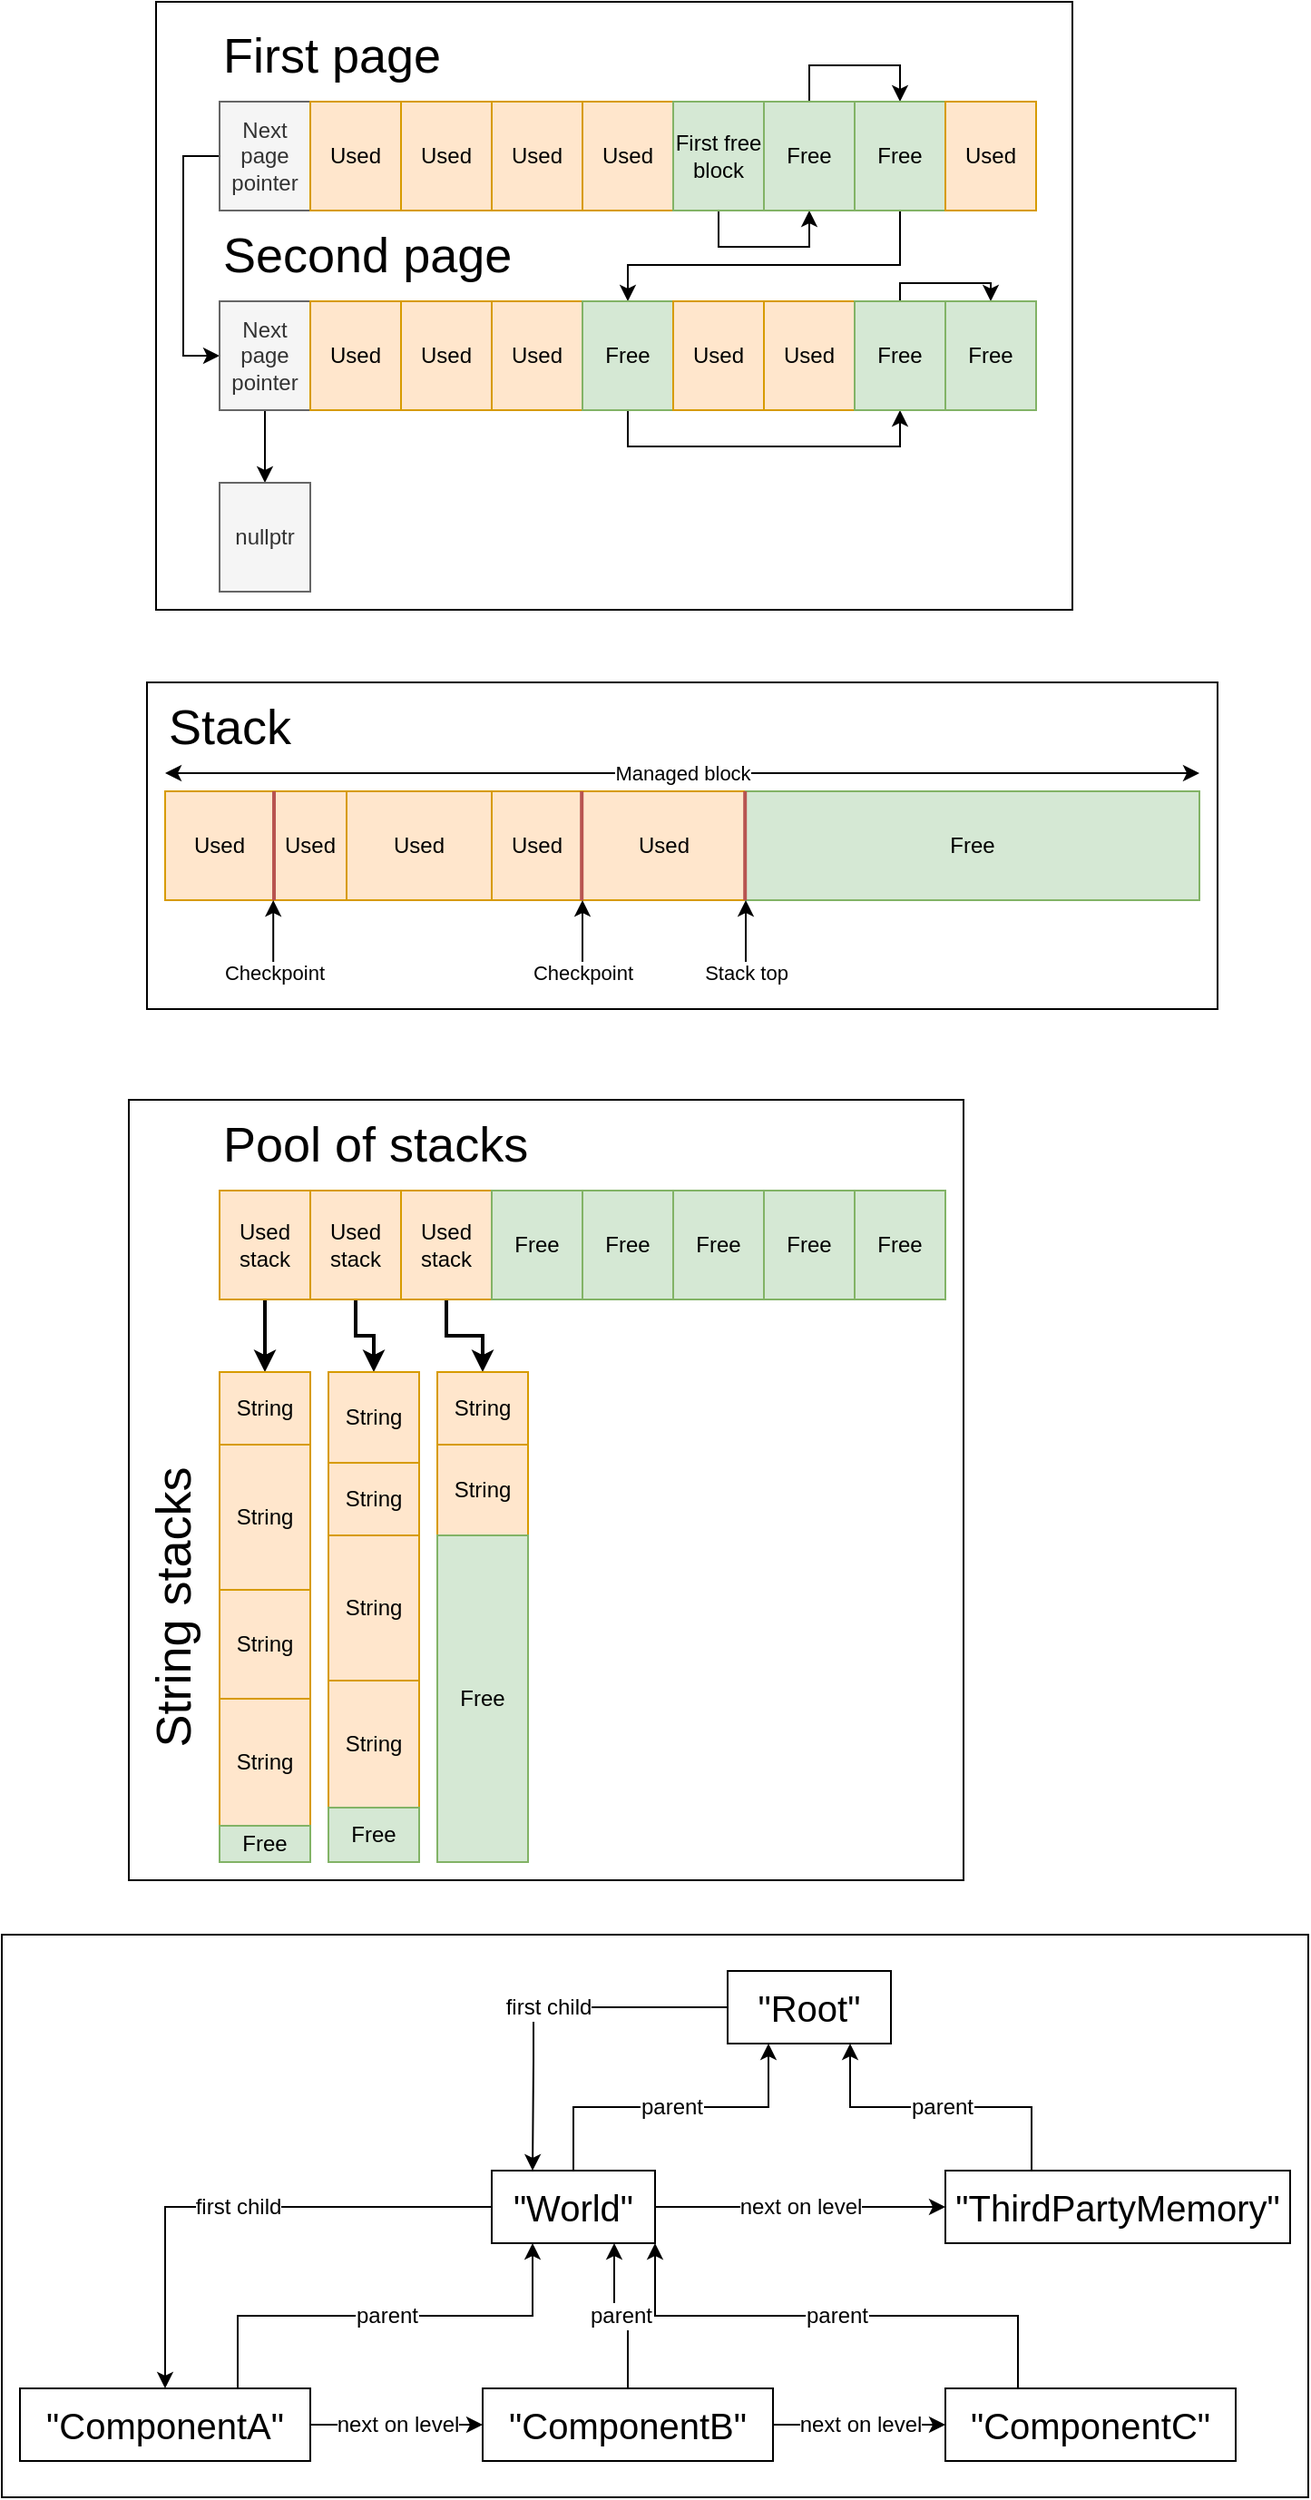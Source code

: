 <mxfile version="20.2.3" type="device"><diagram id="PVy4rsD_lUesZhvOiHM4" name="Page-1"><mxGraphModel dx="925" dy="575" grid="1" gridSize="10" guides="1" tooltips="1" connect="1" arrows="1" fold="1" page="1" pageScale="1" pageWidth="850" pageHeight="1100" background="none" math="0" shadow="0"><root><mxCell id="0"/><mxCell id="1" parent="0"/><mxCell id="vvLDckX-NvhOOsYb6cS5-18" value="" style="rounded=0;whiteSpace=wrap;html=1;shadow=0;glass=0;labelBackgroundColor=none;labelBorderColor=none;sketch=0;fontSize=24;" vertex="1" parent="1"><mxGeometry y="1130" width="720" height="310" as="geometry"/></mxCell><mxCell id="mCKkrwXYlGrlxCJuqSRa-47" value="" style="rounded=0;whiteSpace=wrap;html=1;shadow=0;glass=0;labelBackgroundColor=none;labelBorderColor=none;sketch=0;fontSize=24;" parent="1" vertex="1"><mxGeometry x="70" y="670" width="460" height="430" as="geometry"/></mxCell><mxCell id="mCKkrwXYlGrlxCJuqSRa-13" value="" style="rounded=0;whiteSpace=wrap;html=1;shadow=0;glass=0;labelBackgroundColor=none;labelBorderColor=none;sketch=0;fontSize=24;" parent="1" vertex="1"><mxGeometry x="80" y="440" width="590" height="180" as="geometry"/></mxCell><mxCell id="5ifQMPL3Nm1q_JyYYowf-66" value="" style="rounded=0;whiteSpace=wrap;html=1;shadow=0;glass=0;labelBackgroundColor=none;labelBorderColor=none;sketch=0;fontSize=24;" parent="1" vertex="1"><mxGeometry x="85" y="65" width="505" height="335" as="geometry"/></mxCell><mxCell id="5ifQMPL3Nm1q_JyYYowf-22" style="edgeStyle=orthogonalEdgeStyle;rounded=0;orthogonalLoop=1;jettySize=auto;html=1;exitX=0;exitY=0.5;exitDx=0;exitDy=0;entryX=0;entryY=0.5;entryDx=0;entryDy=0;fontSize=27;" parent="1" source="5ifQMPL3Nm1q_JyYYowf-1" target="5ifQMPL3Nm1q_JyYYowf-12" edge="1"><mxGeometry relative="1" as="geometry"/></mxCell><mxCell id="5ifQMPL3Nm1q_JyYYowf-1" value="Next page pointer" style="rounded=0;whiteSpace=wrap;html=1;glass=0;sketch=0;shadow=0;fillColor=#f5f5f5;fontColor=#333333;strokeColor=#666666;" parent="1" vertex="1"><mxGeometry x="120" y="120" width="50" height="60" as="geometry"/></mxCell><mxCell id="5ifQMPL3Nm1q_JyYYowf-2" value="First page" style="text;align=left;verticalAlign=middle;whiteSpace=wrap;rounded=0;glass=0;fontSize=27;labelBorderColor=none;labelBackgroundColor=none;absoluteArcSize=0;strokeColor=none;fontColor=default;html=1;" parent="1" vertex="1"><mxGeometry x="120" y="80" width="190" height="30" as="geometry"/></mxCell><mxCell id="5ifQMPL3Nm1q_JyYYowf-3" value="Used" style="rounded=0;whiteSpace=wrap;html=1;glass=0;sketch=0;fillColor=#ffe6cc;strokeColor=#d79b00;" parent="1" vertex="1"><mxGeometry x="170" y="120" width="50" height="60" as="geometry"/></mxCell><mxCell id="5ifQMPL3Nm1q_JyYYowf-4" value="Used" style="rounded=0;whiteSpace=wrap;html=1;glass=0;sketch=0;fillColor=#ffe6cc;strokeColor=#d79b00;" parent="1" vertex="1"><mxGeometry x="220" y="120" width="50" height="60" as="geometry"/></mxCell><mxCell id="5ifQMPL3Nm1q_JyYYowf-5" value="Used" style="rounded=0;whiteSpace=wrap;html=1;glass=0;sketch=0;fillColor=#ffe6cc;strokeColor=#d79b00;" parent="1" vertex="1"><mxGeometry x="270" y="120" width="50" height="60" as="geometry"/></mxCell><mxCell id="5ifQMPL3Nm1q_JyYYowf-6" value="Used" style="rounded=0;whiteSpace=wrap;html=1;glass=0;sketch=0;fillColor=#ffe6cc;strokeColor=#d79b00;" parent="1" vertex="1"><mxGeometry x="320" y="120" width="50" height="60" as="geometry"/></mxCell><mxCell id="5ifQMPL3Nm1q_JyYYowf-32" style="edgeStyle=orthogonalEdgeStyle;rounded=0;orthogonalLoop=1;jettySize=auto;html=1;exitX=0.5;exitY=1;exitDx=0;exitDy=0;entryX=0.5;entryY=1;entryDx=0;entryDy=0;fontSize=27;" parent="1" source="5ifQMPL3Nm1q_JyYYowf-7" target="5ifQMPL3Nm1q_JyYYowf-9" edge="1"><mxGeometry relative="1" as="geometry"/></mxCell><mxCell id="5ifQMPL3Nm1q_JyYYowf-7" value="First free block" style="rounded=0;whiteSpace=wrap;html=1;glass=0;sketch=0;fillColor=#d5e8d4;strokeColor=#82b366;" parent="1" vertex="1"><mxGeometry x="370" y="120" width="50" height="60" as="geometry"/></mxCell><mxCell id="5ifQMPL3Nm1q_JyYYowf-33" style="edgeStyle=orthogonalEdgeStyle;rounded=0;orthogonalLoop=1;jettySize=auto;html=1;exitX=0.5;exitY=0;exitDx=0;exitDy=0;entryX=0.5;entryY=0;entryDx=0;entryDy=0;fontSize=27;fillColor=#e1d5e7;strokeColor=#000000;" parent="1" source="5ifQMPL3Nm1q_JyYYowf-9" target="5ifQMPL3Nm1q_JyYYowf-10" edge="1"><mxGeometry relative="1" as="geometry"/></mxCell><mxCell id="5ifQMPL3Nm1q_JyYYowf-9" value="Free" style="rounded=0;whiteSpace=wrap;html=1;glass=0;sketch=0;fillColor=#d5e8d4;strokeColor=#82b366;" parent="1" vertex="1"><mxGeometry x="420" y="120" width="50" height="60" as="geometry"/></mxCell><mxCell id="5ifQMPL3Nm1q_JyYYowf-34" style="edgeStyle=orthogonalEdgeStyle;rounded=0;orthogonalLoop=1;jettySize=auto;html=1;exitX=0.5;exitY=1;exitDx=0;exitDy=0;entryX=0.5;entryY=0;entryDx=0;entryDy=0;fontSize=27;strokeColor=#000000;" parent="1" source="5ifQMPL3Nm1q_JyYYowf-10" target="5ifQMPL3Nm1q_JyYYowf-23" edge="1"><mxGeometry relative="1" as="geometry"><Array as="points"><mxPoint x="495" y="210"/><mxPoint x="345" y="210"/></Array></mxGeometry></mxCell><mxCell id="5ifQMPL3Nm1q_JyYYowf-10" value="Free" style="rounded=0;whiteSpace=wrap;html=1;glass=0;sketch=0;fillColor=#d5e8d4;strokeColor=#82b366;" parent="1" vertex="1"><mxGeometry x="470" y="120" width="50" height="60" as="geometry"/></mxCell><mxCell id="5ifQMPL3Nm1q_JyYYowf-11" value="Used" style="rounded=0;whiteSpace=wrap;html=1;glass=0;sketch=0;fillColor=#ffe6cc;strokeColor=#d79b00;" parent="1" vertex="1"><mxGeometry x="520" y="120" width="50" height="60" as="geometry"/></mxCell><mxCell id="5ifQMPL3Nm1q_JyYYowf-29" style="edgeStyle=orthogonalEdgeStyle;rounded=0;orthogonalLoop=1;jettySize=auto;html=1;exitX=0.5;exitY=1;exitDx=0;exitDy=0;entryX=0.5;entryY=0;entryDx=0;entryDy=0;fontSize=27;" parent="1" source="5ifQMPL3Nm1q_JyYYowf-12" target="5ifQMPL3Nm1q_JyYYowf-28" edge="1"><mxGeometry relative="1" as="geometry"/></mxCell><mxCell id="5ifQMPL3Nm1q_JyYYowf-12" value="Next page pointer" style="rounded=0;whiteSpace=wrap;html=1;glass=0;sketch=0;shadow=0;fillColor=#f5f5f5;fontColor=#333333;strokeColor=#666666;" parent="1" vertex="1"><mxGeometry x="120" y="230" width="50" height="60" as="geometry"/></mxCell><mxCell id="5ifQMPL3Nm1q_JyYYowf-13" value="Second page" style="text;html=1;align=left;verticalAlign=middle;whiteSpace=wrap;rounded=0;glass=0;fontSize=27;" parent="1" vertex="1"><mxGeometry x="120" y="190" width="190" height="30" as="geometry"/></mxCell><mxCell id="5ifQMPL3Nm1q_JyYYowf-14" value="Used" style="rounded=0;whiteSpace=wrap;html=1;glass=0;sketch=0;fillColor=#ffe6cc;strokeColor=#d79b00;" parent="1" vertex="1"><mxGeometry x="170" y="230" width="50" height="60" as="geometry"/></mxCell><mxCell id="5ifQMPL3Nm1q_JyYYowf-15" value="Used" style="rounded=0;whiteSpace=wrap;html=1;glass=0;sketch=0;fillColor=#ffe6cc;strokeColor=#d79b00;" parent="1" vertex="1"><mxGeometry x="220" y="230" width="50" height="60" as="geometry"/></mxCell><mxCell id="5ifQMPL3Nm1q_JyYYowf-16" value="Used" style="rounded=0;whiteSpace=wrap;html=1;glass=0;sketch=0;fillColor=#ffe6cc;strokeColor=#d79b00;" parent="1" vertex="1"><mxGeometry x="270" y="230" width="50" height="60" as="geometry"/></mxCell><mxCell id="5ifQMPL3Nm1q_JyYYowf-35" style="edgeStyle=orthogonalEdgeStyle;rounded=0;orthogonalLoop=1;jettySize=auto;html=1;exitX=0.5;exitY=1;exitDx=0;exitDy=0;entryX=0.5;entryY=1;entryDx=0;entryDy=0;fontSize=27;" parent="1" source="5ifQMPL3Nm1q_JyYYowf-23" target="5ifQMPL3Nm1q_JyYYowf-26" edge="1"><mxGeometry relative="1" as="geometry"/></mxCell><mxCell id="5ifQMPL3Nm1q_JyYYowf-23" value="Free" style="rounded=0;whiteSpace=wrap;html=1;glass=0;sketch=0;fillColor=#d5e8d4;strokeColor=#82b366;" parent="1" vertex="1"><mxGeometry x="320" y="230" width="50" height="60" as="geometry"/></mxCell><mxCell id="5ifQMPL3Nm1q_JyYYowf-24" value="Used" style="rounded=0;whiteSpace=wrap;html=1;glass=0;sketch=0;fillColor=#ffe6cc;strokeColor=#d79b00;" parent="1" vertex="1"><mxGeometry x="370" y="230" width="50" height="60" as="geometry"/></mxCell><mxCell id="5ifQMPL3Nm1q_JyYYowf-25" value="Used" style="rounded=0;whiteSpace=wrap;html=1;glass=0;sketch=0;fillColor=#ffe6cc;strokeColor=#d79b00;" parent="1" vertex="1"><mxGeometry x="420" y="230" width="50" height="60" as="geometry"/></mxCell><mxCell id="5ifQMPL3Nm1q_JyYYowf-36" style="edgeStyle=orthogonalEdgeStyle;rounded=0;orthogonalLoop=1;jettySize=auto;html=1;exitX=0.5;exitY=0;exitDx=0;exitDy=0;entryX=0.5;entryY=0;entryDx=0;entryDy=0;fontSize=27;" parent="1" source="5ifQMPL3Nm1q_JyYYowf-26" target="5ifQMPL3Nm1q_JyYYowf-27" edge="1"><mxGeometry relative="1" as="geometry"><Array as="points"><mxPoint x="495" y="220"/><mxPoint x="545" y="220"/></Array></mxGeometry></mxCell><mxCell id="5ifQMPL3Nm1q_JyYYowf-26" value="Free" style="rounded=0;whiteSpace=wrap;html=1;glass=0;sketch=0;fillColor=#d5e8d4;strokeColor=#82b366;" parent="1" vertex="1"><mxGeometry x="470" y="230" width="50" height="60" as="geometry"/></mxCell><mxCell id="5ifQMPL3Nm1q_JyYYowf-27" value="Free" style="rounded=0;whiteSpace=wrap;html=1;glass=0;sketch=0;fillColor=#d5e8d4;strokeColor=#82b366;" parent="1" vertex="1"><mxGeometry x="520" y="230" width="50" height="60" as="geometry"/></mxCell><mxCell id="5ifQMPL3Nm1q_JyYYowf-28" value="nullptr" style="rounded=0;whiteSpace=wrap;html=1;glass=0;sketch=0;shadow=0;fillColor=#f5f5f5;fontColor=#333333;strokeColor=#666666;" parent="1" vertex="1"><mxGeometry x="120" y="330" width="50" height="60" as="geometry"/></mxCell><mxCell id="mCKkrwXYlGrlxCJuqSRa-2" value="Used" style="rounded=0;whiteSpace=wrap;html=1;fillColor=#ffe6cc;strokeColor=#d79b00;" parent="1" vertex="1"><mxGeometry x="90" y="500" width="60" height="60" as="geometry"/></mxCell><mxCell id="mCKkrwXYlGrlxCJuqSRa-3" value="Stack" style="text;html=1;align=left;verticalAlign=middle;whiteSpace=wrap;rounded=0;glass=0;fontSize=27;" parent="1" vertex="1"><mxGeometry x="90" y="450" width="190" height="30" as="geometry"/></mxCell><mxCell id="mCKkrwXYlGrlxCJuqSRa-4" value="Used" style="rounded=0;whiteSpace=wrap;html=1;fillColor=#ffe6cc;strokeColor=#d79b00;" parent="1" vertex="1"><mxGeometry x="150" y="500" width="40" height="60" as="geometry"/></mxCell><mxCell id="mCKkrwXYlGrlxCJuqSRa-5" value="Used" style="rounded=0;whiteSpace=wrap;html=1;fillColor=#ffe6cc;strokeColor=#d79b00;" parent="1" vertex="1"><mxGeometry x="190" y="500" width="80" height="60" as="geometry"/></mxCell><mxCell id="mCKkrwXYlGrlxCJuqSRa-6" value="Used" style="rounded=0;whiteSpace=wrap;html=1;fillColor=#ffe6cc;strokeColor=#d79b00;" parent="1" vertex="1"><mxGeometry x="270" y="500" width="50" height="60" as="geometry"/></mxCell><mxCell id="mCKkrwXYlGrlxCJuqSRa-7" value="Used" style="rounded=0;whiteSpace=wrap;html=1;fillColor=#ffe6cc;strokeColor=#d79b00;" parent="1" vertex="1"><mxGeometry x="320" y="500" width="90" height="60" as="geometry"/></mxCell><mxCell id="mCKkrwXYlGrlxCJuqSRa-8" value="Free" style="rounded=0;whiteSpace=wrap;html=1;fillColor=#d5e8d4;strokeColor=#82b366;" parent="1" vertex="1"><mxGeometry x="410" y="500" width="250" height="60" as="geometry"/></mxCell><mxCell id="mCKkrwXYlGrlxCJuqSRa-9" value="Managed block" style="endArrow=classic;startArrow=classic;html=1;rounded=0;" parent="1" edge="1"><mxGeometry width="50" height="50" relative="1" as="geometry"><mxPoint x="90" y="490" as="sourcePoint"/><mxPoint x="660" y="490" as="targetPoint"/></mxGeometry></mxCell><mxCell id="mCKkrwXYlGrlxCJuqSRa-10" value="Stack top" style="endArrow=classic;html=1;rounded=0;entryX=1;entryY=1;entryDx=0;entryDy=0;" parent="1" target="mCKkrwXYlGrlxCJuqSRa-7" edge="1"><mxGeometry x="-1" width="50" height="50" relative="1" as="geometry"><mxPoint x="410" y="600" as="sourcePoint"/><mxPoint x="400" y="540" as="targetPoint"/><mxPoint as="offset"/></mxGeometry></mxCell><mxCell id="mCKkrwXYlGrlxCJuqSRa-11" value="Checkpoint" style="endArrow=classic;html=1;rounded=0;entryX=1;entryY=1;entryDx=0;entryDy=0;" parent="1" edge="1"><mxGeometry x="-1" width="50" height="50" relative="1" as="geometry"><mxPoint x="149.6" y="600" as="sourcePoint"/><mxPoint x="149.6" y="560" as="targetPoint"/><mxPoint as="offset"/><Array as="points"><mxPoint x="149.6" y="580"/></Array></mxGeometry></mxCell><mxCell id="mCKkrwXYlGrlxCJuqSRa-12" value="Checkpoint" style="endArrow=classic;html=1;rounded=0;entryX=1;entryY=1;entryDx=0;entryDy=0;" parent="1" target="mCKkrwXYlGrlxCJuqSRa-6" edge="1"><mxGeometry x="-1" width="50" height="50" relative="1" as="geometry"><mxPoint x="320" y="600" as="sourcePoint"/><mxPoint x="320" y="560" as="targetPoint"/><mxPoint as="offset"/></mxGeometry></mxCell><mxCell id="mCKkrwXYlGrlxCJuqSRa-14" value="" style="endArrow=none;html=1;rounded=0;exitX=0;exitY=0;exitDx=0;exitDy=0;entryX=0;entryY=1;entryDx=0;entryDy=0;fillColor=#f8cecc;strokeColor=#b85450;strokeWidth=2;" parent="1" source="mCKkrwXYlGrlxCJuqSRa-4" target="mCKkrwXYlGrlxCJuqSRa-4" edge="1"><mxGeometry width="50" height="50" relative="1" as="geometry"><mxPoint x="370" y="500" as="sourcePoint"/><mxPoint x="420" y="450" as="targetPoint"/></mxGeometry></mxCell><mxCell id="mCKkrwXYlGrlxCJuqSRa-15" value="" style="endArrow=none;html=1;rounded=0;exitX=0;exitY=0;exitDx=0;exitDy=0;entryX=0;entryY=1;entryDx=0;entryDy=0;fillColor=#f8cecc;strokeColor=#b85450;strokeWidth=2;" parent="1" edge="1"><mxGeometry width="50" height="50" relative="1" as="geometry"><mxPoint x="319.6" y="500" as="sourcePoint"/><mxPoint x="319.6" y="560" as="targetPoint"/></mxGeometry></mxCell><mxCell id="mCKkrwXYlGrlxCJuqSRa-16" value="" style="endArrow=none;html=1;rounded=0;exitX=0;exitY=0;exitDx=0;exitDy=0;entryX=0;entryY=1;entryDx=0;entryDy=0;fillColor=#f8cecc;strokeColor=#b85450;strokeWidth=2;" parent="1" edge="1"><mxGeometry width="50" height="50" relative="1" as="geometry"><mxPoint x="409.6" y="500" as="sourcePoint"/><mxPoint x="409.6" y="560" as="targetPoint"/></mxGeometry></mxCell><mxCell id="mCKkrwXYlGrlxCJuqSRa-32" style="edgeStyle=orthogonalEdgeStyle;rounded=0;orthogonalLoop=1;jettySize=auto;html=1;exitX=0.5;exitY=1;exitDx=0;exitDy=0;entryX=0.5;entryY=0;entryDx=0;entryDy=0;strokeWidth=2;" parent="1" source="mCKkrwXYlGrlxCJuqSRa-17" target="mCKkrwXYlGrlxCJuqSRa-27" edge="1"><mxGeometry relative="1" as="geometry"/></mxCell><mxCell id="mCKkrwXYlGrlxCJuqSRa-17" value="Used stack" style="rounded=0;whiteSpace=wrap;html=1;glass=0;sketch=0;fillColor=#ffe6cc;strokeColor=#d79b00;" parent="1" vertex="1"><mxGeometry x="120" y="720" width="50" height="60" as="geometry"/></mxCell><mxCell id="mCKkrwXYlGrlxCJuqSRa-38" style="edgeStyle=orthogonalEdgeStyle;rounded=0;orthogonalLoop=1;jettySize=auto;html=1;exitX=0.5;exitY=1;exitDx=0;exitDy=0;entryX=0.5;entryY=0;entryDx=0;entryDy=0;strokeWidth=2;" parent="1" source="mCKkrwXYlGrlxCJuqSRa-19" target="mCKkrwXYlGrlxCJuqSRa-33" edge="1"><mxGeometry relative="1" as="geometry"/></mxCell><mxCell id="mCKkrwXYlGrlxCJuqSRa-19" value="Used stack" style="rounded=0;whiteSpace=wrap;html=1;glass=0;sketch=0;fillColor=#ffe6cc;strokeColor=#d79b00;" parent="1" vertex="1"><mxGeometry x="170" y="720" width="50" height="60" as="geometry"/></mxCell><mxCell id="mCKkrwXYlGrlxCJuqSRa-42" style="edgeStyle=orthogonalEdgeStyle;rounded=0;orthogonalLoop=1;jettySize=auto;html=1;exitX=0.5;exitY=1;exitDx=0;exitDy=0;entryX=0.5;entryY=0;entryDx=0;entryDy=0;strokeWidth=2;" parent="1" source="mCKkrwXYlGrlxCJuqSRa-20" target="mCKkrwXYlGrlxCJuqSRa-40" edge="1"><mxGeometry relative="1" as="geometry"/></mxCell><mxCell id="mCKkrwXYlGrlxCJuqSRa-20" value="Used stack" style="rounded=0;whiteSpace=wrap;html=1;glass=0;sketch=0;fillColor=#ffe6cc;strokeColor=#d79b00;" parent="1" vertex="1"><mxGeometry x="220" y="720" width="50" height="60" as="geometry"/></mxCell><mxCell id="mCKkrwXYlGrlxCJuqSRa-21" value="Free" style="rounded=0;whiteSpace=wrap;html=1;glass=0;sketch=0;fillColor=#d5e8d4;strokeColor=#82b366;" parent="1" vertex="1"><mxGeometry x="270" y="720" width="50" height="60" as="geometry"/></mxCell><mxCell id="mCKkrwXYlGrlxCJuqSRa-22" value="Free" style="rounded=0;whiteSpace=wrap;html=1;glass=0;sketch=0;fillColor=#d5e8d4;strokeColor=#82b366;" parent="1" vertex="1"><mxGeometry x="320" y="720" width="50" height="60" as="geometry"/></mxCell><mxCell id="mCKkrwXYlGrlxCJuqSRa-23" value="Free" style="rounded=0;whiteSpace=wrap;html=1;glass=0;sketch=0;fillColor=#d5e8d4;strokeColor=#82b366;" parent="1" vertex="1"><mxGeometry x="370" y="720" width="50" height="60" as="geometry"/></mxCell><mxCell id="mCKkrwXYlGrlxCJuqSRa-24" value="Free" style="rounded=0;whiteSpace=wrap;html=1;glass=0;sketch=0;fillColor=#d5e8d4;strokeColor=#82b366;" parent="1" vertex="1"><mxGeometry x="420" y="720" width="50" height="60" as="geometry"/></mxCell><mxCell id="mCKkrwXYlGrlxCJuqSRa-25" value="Free" style="rounded=0;whiteSpace=wrap;html=1;glass=0;sketch=0;fillColor=#d5e8d4;strokeColor=#82b366;" parent="1" vertex="1"><mxGeometry x="470" y="720" width="50" height="60" as="geometry"/></mxCell><mxCell id="mCKkrwXYlGrlxCJuqSRa-26" value="Pool of stacks" style="text;html=1;align=left;verticalAlign=middle;whiteSpace=wrap;rounded=0;glass=0;fontSize=27;" parent="1" vertex="1"><mxGeometry x="120" y="680" width="190" height="30" as="geometry"/></mxCell><mxCell id="mCKkrwXYlGrlxCJuqSRa-27" value="String" style="rounded=0;whiteSpace=wrap;html=1;glass=0;sketch=0;fillColor=#ffe6cc;strokeColor=#d79b00;" parent="1" vertex="1"><mxGeometry x="120" y="820" width="50" height="40" as="geometry"/></mxCell><mxCell id="mCKkrwXYlGrlxCJuqSRa-28" value="String" style="rounded=0;whiteSpace=wrap;html=1;glass=0;sketch=0;fillColor=#ffe6cc;strokeColor=#d79b00;" parent="1" vertex="1"><mxGeometry x="120" y="860" width="50" height="80" as="geometry"/></mxCell><mxCell id="mCKkrwXYlGrlxCJuqSRa-29" value="String" style="rounded=0;whiteSpace=wrap;html=1;glass=0;sketch=0;fillColor=#ffe6cc;strokeColor=#d79b00;" parent="1" vertex="1"><mxGeometry x="120" y="940" width="50" height="60" as="geometry"/></mxCell><mxCell id="mCKkrwXYlGrlxCJuqSRa-30" value="String" style="rounded=0;whiteSpace=wrap;html=1;glass=0;sketch=0;fillColor=#ffe6cc;strokeColor=#d79b00;" parent="1" vertex="1"><mxGeometry x="120" y="1000" width="50" height="70" as="geometry"/></mxCell><mxCell id="mCKkrwXYlGrlxCJuqSRa-31" value="Free" style="rounded=0;whiteSpace=wrap;html=1;glass=0;sketch=0;fillColor=#d5e8d4;strokeColor=#82b366;" parent="1" vertex="1"><mxGeometry x="120" y="1070" width="50" height="20" as="geometry"/></mxCell><mxCell id="mCKkrwXYlGrlxCJuqSRa-33" value="String" style="rounded=0;whiteSpace=wrap;html=1;glass=0;sketch=0;fillColor=#ffe6cc;strokeColor=#d79b00;" parent="1" vertex="1"><mxGeometry x="180" y="820" width="50" height="50" as="geometry"/></mxCell><mxCell id="mCKkrwXYlGrlxCJuqSRa-34" value="String" style="rounded=0;whiteSpace=wrap;html=1;glass=0;sketch=0;fillColor=#ffe6cc;strokeColor=#d79b00;" parent="1" vertex="1"><mxGeometry x="180" y="870" width="50" height="40" as="geometry"/></mxCell><mxCell id="mCKkrwXYlGrlxCJuqSRa-35" value="String" style="rounded=0;whiteSpace=wrap;html=1;glass=0;sketch=0;fillColor=#ffe6cc;strokeColor=#d79b00;" parent="1" vertex="1"><mxGeometry x="180" y="910" width="50" height="80" as="geometry"/></mxCell><mxCell id="mCKkrwXYlGrlxCJuqSRa-36" value="String" style="rounded=0;whiteSpace=wrap;html=1;glass=0;sketch=0;fillColor=#ffe6cc;strokeColor=#d79b00;" parent="1" vertex="1"><mxGeometry x="180" y="990" width="50" height="70" as="geometry"/></mxCell><mxCell id="mCKkrwXYlGrlxCJuqSRa-37" value="Free" style="rounded=0;whiteSpace=wrap;html=1;glass=0;sketch=0;fillColor=#d5e8d4;strokeColor=#82b366;" parent="1" vertex="1"><mxGeometry x="180" y="1060" width="50" height="30" as="geometry"/></mxCell><mxCell id="mCKkrwXYlGrlxCJuqSRa-40" value="String" style="rounded=0;whiteSpace=wrap;html=1;glass=0;sketch=0;fillColor=#ffe6cc;strokeColor=#d79b00;" parent="1" vertex="1"><mxGeometry x="240" y="820" width="50" height="40" as="geometry"/></mxCell><mxCell id="mCKkrwXYlGrlxCJuqSRa-43" value="String" style="rounded=0;whiteSpace=wrap;html=1;glass=0;sketch=0;fillColor=#ffe6cc;strokeColor=#d79b00;" parent="1" vertex="1"><mxGeometry x="240" y="860" width="50" height="50" as="geometry"/></mxCell><mxCell id="mCKkrwXYlGrlxCJuqSRa-44" value="Free" style="rounded=0;whiteSpace=wrap;html=1;glass=0;sketch=0;fillColor=#d5e8d4;strokeColor=#82b366;" parent="1" vertex="1"><mxGeometry x="240" y="910" width="50" height="180" as="geometry"/></mxCell><mxCell id="mCKkrwXYlGrlxCJuqSRa-46" value="String stacks" style="text;html=1;align=center;verticalAlign=middle;whiteSpace=wrap;rounded=0;glass=0;fontSize=27;horizontal=0;" parent="1" vertex="1"><mxGeometry x="80" y="817.5" width="30" height="265" as="geometry"/></mxCell><mxCell id="vvLDckX-NvhOOsYb6cS5-4" value="first child" style="edgeStyle=orthogonalEdgeStyle;rounded=0;orthogonalLoop=1;jettySize=auto;html=1;exitX=0;exitY=0.5;exitDx=0;exitDy=0;entryX=0.25;entryY=0;entryDx=0;entryDy=0;fontSize=12;" edge="1" parent="1" source="vvLDckX-NvhOOsYb6cS5-1" target="vvLDckX-NvhOOsYb6cS5-2"><mxGeometry relative="1" as="geometry"><Array as="points"><mxPoint x="293" y="1170"/><mxPoint x="293" y="1200"/></Array></mxGeometry></mxCell><mxCell id="vvLDckX-NvhOOsYb6cS5-1" value="&lt;font style=&quot;font-size: 20px;&quot;&gt;&quot;Root&quot;&lt;/font&gt;" style="rounded=0;whiteSpace=wrap;html=1;" vertex="1" parent="1"><mxGeometry x="400" y="1150" width="90" height="40" as="geometry"/></mxCell><mxCell id="vvLDckX-NvhOOsYb6cS5-5" value="parent" style="edgeStyle=orthogonalEdgeStyle;rounded=0;orthogonalLoop=1;jettySize=auto;html=1;exitX=0.5;exitY=0;exitDx=0;exitDy=0;entryX=0.25;entryY=1;entryDx=0;entryDy=0;fontSize=12;" edge="1" parent="1" source="vvLDckX-NvhOOsYb6cS5-2" target="vvLDckX-NvhOOsYb6cS5-1"><mxGeometry relative="1" as="geometry"/></mxCell><mxCell id="vvLDckX-NvhOOsYb6cS5-7" value="next on level" style="edgeStyle=orthogonalEdgeStyle;rounded=0;orthogonalLoop=1;jettySize=auto;html=1;exitX=1;exitY=0.5;exitDx=0;exitDy=0;entryX=0;entryY=0.5;entryDx=0;entryDy=0;fontSize=12;" edge="1" parent="1" source="vvLDckX-NvhOOsYb6cS5-2" target="vvLDckX-NvhOOsYb6cS5-3"><mxGeometry relative="1" as="geometry"/></mxCell><mxCell id="vvLDckX-NvhOOsYb6cS5-15" value="first child" style="edgeStyle=orthogonalEdgeStyle;rounded=0;orthogonalLoop=1;jettySize=auto;html=1;exitX=0;exitY=0.5;exitDx=0;exitDy=0;entryX=0.5;entryY=0;entryDx=0;entryDy=0;fontSize=12;" edge="1" parent="1" source="vvLDckX-NvhOOsYb6cS5-2" target="vvLDckX-NvhOOsYb6cS5-8"><mxGeometry relative="1" as="geometry"/></mxCell><mxCell id="vvLDckX-NvhOOsYb6cS5-2" value="&lt;span style=&quot;font-size: 20px;&quot;&gt;&quot;World&quot;&lt;/span&gt;" style="rounded=0;whiteSpace=wrap;html=1;" vertex="1" parent="1"><mxGeometry x="270" y="1260" width="90" height="40" as="geometry"/></mxCell><mxCell id="vvLDckX-NvhOOsYb6cS5-6" value="parent" style="edgeStyle=orthogonalEdgeStyle;rounded=0;orthogonalLoop=1;jettySize=auto;html=1;exitX=0.25;exitY=0;exitDx=0;exitDy=0;entryX=0.75;entryY=1;entryDx=0;entryDy=0;fontSize=12;" edge="1" parent="1" source="vvLDckX-NvhOOsYb6cS5-3" target="vvLDckX-NvhOOsYb6cS5-1"><mxGeometry relative="1" as="geometry"/></mxCell><mxCell id="vvLDckX-NvhOOsYb6cS5-3" value="&lt;span style=&quot;font-size: 20px;&quot;&gt;&quot;ThirdPartyMemory&quot;&lt;/span&gt;" style="rounded=0;whiteSpace=wrap;html=1;" vertex="1" parent="1"><mxGeometry x="520" y="1260" width="190" height="40" as="geometry"/></mxCell><mxCell id="vvLDckX-NvhOOsYb6cS5-14" value="parent" style="edgeStyle=orthogonalEdgeStyle;rounded=0;orthogonalLoop=1;jettySize=auto;html=1;exitX=0.75;exitY=0;exitDx=0;exitDy=0;entryX=0.25;entryY=1;entryDx=0;entryDy=0;fontSize=12;" edge="1" parent="1" source="vvLDckX-NvhOOsYb6cS5-8" target="vvLDckX-NvhOOsYb6cS5-2"><mxGeometry relative="1" as="geometry"/></mxCell><mxCell id="vvLDckX-NvhOOsYb6cS5-16" value="next on level" style="edgeStyle=orthogonalEdgeStyle;rounded=0;orthogonalLoop=1;jettySize=auto;html=1;exitX=1;exitY=0.5;exitDx=0;exitDy=0;entryX=0;entryY=0.5;entryDx=0;entryDy=0;fontSize=12;" edge="1" parent="1" source="vvLDckX-NvhOOsYb6cS5-8" target="vvLDckX-NvhOOsYb6cS5-10"><mxGeometry relative="1" as="geometry"/></mxCell><mxCell id="vvLDckX-NvhOOsYb6cS5-8" value="&lt;span style=&quot;font-size: 20px;&quot;&gt;&quot;ComponentA&quot;&lt;/span&gt;" style="rounded=0;whiteSpace=wrap;html=1;" vertex="1" parent="1"><mxGeometry x="10" y="1380" width="160" height="40" as="geometry"/></mxCell><mxCell id="vvLDckX-NvhOOsYb6cS5-12" value="parent" style="edgeStyle=orthogonalEdgeStyle;rounded=0;orthogonalLoop=1;jettySize=auto;html=1;exitX=0.5;exitY=0;exitDx=0;exitDy=0;entryX=0.75;entryY=1;entryDx=0;entryDy=0;fontSize=12;" edge="1" parent="1" source="vvLDckX-NvhOOsYb6cS5-10" target="vvLDckX-NvhOOsYb6cS5-2"><mxGeometry relative="1" as="geometry"/></mxCell><mxCell id="vvLDckX-NvhOOsYb6cS5-17" value="next on level" style="edgeStyle=orthogonalEdgeStyle;rounded=0;orthogonalLoop=1;jettySize=auto;html=1;exitX=1;exitY=0.5;exitDx=0;exitDy=0;entryX=0;entryY=0.5;entryDx=0;entryDy=0;fontSize=12;" edge="1" parent="1" source="vvLDckX-NvhOOsYb6cS5-10" target="vvLDckX-NvhOOsYb6cS5-11"><mxGeometry relative="1" as="geometry"/></mxCell><mxCell id="vvLDckX-NvhOOsYb6cS5-10" value="&lt;span style=&quot;font-size: 20px;&quot;&gt;&quot;ComponentB&quot;&lt;/span&gt;" style="rounded=0;whiteSpace=wrap;html=1;" vertex="1" parent="1"><mxGeometry x="265" y="1380" width="160" height="40" as="geometry"/></mxCell><mxCell id="vvLDckX-NvhOOsYb6cS5-13" value="parent" style="edgeStyle=orthogonalEdgeStyle;rounded=0;orthogonalLoop=1;jettySize=auto;html=1;exitX=0.25;exitY=0;exitDx=0;exitDy=0;entryX=1;entryY=1;entryDx=0;entryDy=0;fontSize=12;" edge="1" parent="1" source="vvLDckX-NvhOOsYb6cS5-11" target="vvLDckX-NvhOOsYb6cS5-2"><mxGeometry relative="1" as="geometry"/></mxCell><mxCell id="vvLDckX-NvhOOsYb6cS5-11" value="&lt;span style=&quot;font-size: 20px;&quot;&gt;&quot;ComponentC&quot;&lt;/span&gt;" style="rounded=0;whiteSpace=wrap;html=1;" vertex="1" parent="1"><mxGeometry x="520" y="1380" width="160" height="40" as="geometry"/></mxCell></root></mxGraphModel></diagram></mxfile>